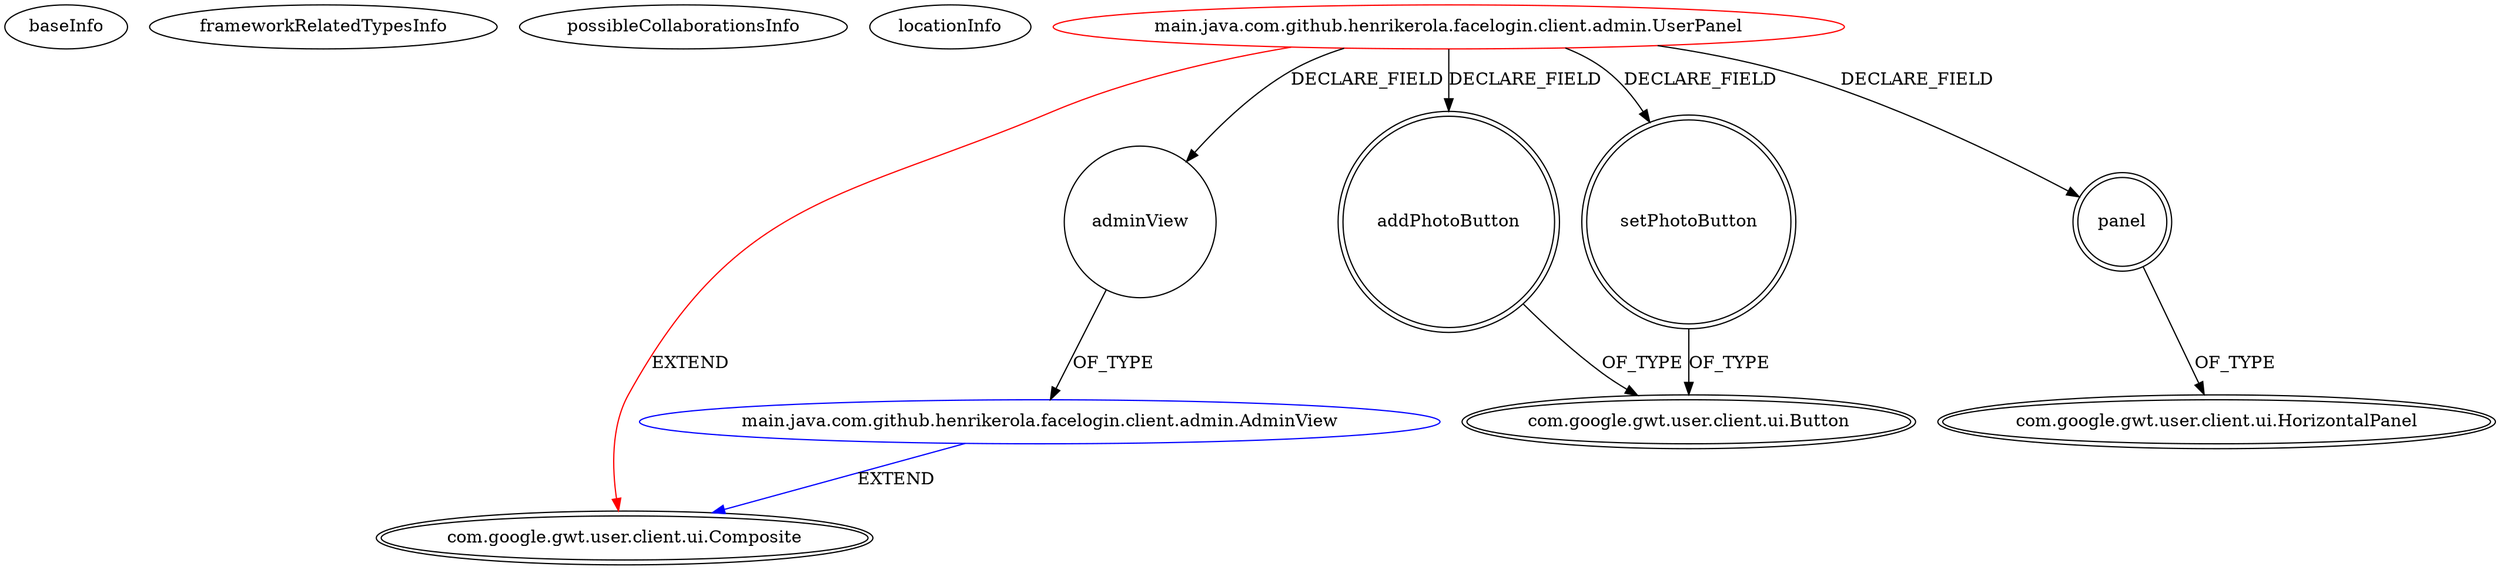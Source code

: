 digraph {
baseInfo[graphId=1390,category="extension_graph",isAnonymous=false,possibleRelation=true]
frameworkRelatedTypesInfo[0="com.google.gwt.user.client.ui.Composite"]
possibleCollaborationsInfo[0="1390~FIELD_DECLARATION-~com.google.gwt.user.client.ui.Composite ~com.google.gwt.user.client.ui.Composite ~false~false"]
locationInfo[projectName="henrikerola-FaceLogin",filePath="/henrikerola-FaceLogin/FaceLogin-master/src/main/java/com/github/henrikerola/facelogin/client/admin/UserPanel.java",contextSignature="UserPanel",graphId="1390"]
0[label="main.java.com.github.henrikerola.facelogin.client.admin.UserPanel",vertexType="ROOT_CLIENT_CLASS_DECLARATION",isFrameworkType=false,color=red]
1[label="com.google.gwt.user.client.ui.Composite",vertexType="FRAMEWORK_CLASS_TYPE",isFrameworkType=true,peripheries=2]
2[label="addPhotoButton",vertexType="FIELD_DECLARATION",isFrameworkType=true,peripheries=2,shape=circle]
3[label="com.google.gwt.user.client.ui.Button",vertexType="FRAMEWORK_CLASS_TYPE",isFrameworkType=true,peripheries=2]
4[label="adminView",vertexType="FIELD_DECLARATION",isFrameworkType=false,shape=circle]
5[label="main.java.com.github.henrikerola.facelogin.client.admin.AdminView",vertexType="REFERENCE_CLIENT_CLASS_DECLARATION",isFrameworkType=false,color=blue]
7[label="panel",vertexType="FIELD_DECLARATION",isFrameworkType=true,peripheries=2,shape=circle]
8[label="com.google.gwt.user.client.ui.HorizontalPanel",vertexType="FRAMEWORK_CLASS_TYPE",isFrameworkType=true,peripheries=2]
9[label="setPhotoButton",vertexType="FIELD_DECLARATION",isFrameworkType=true,peripheries=2,shape=circle]
0->1[label="EXTEND",color=red]
0->2[label="DECLARE_FIELD"]
2->3[label="OF_TYPE"]
0->4[label="DECLARE_FIELD"]
5->1[label="EXTEND",color=blue]
4->5[label="OF_TYPE"]
0->7[label="DECLARE_FIELD"]
7->8[label="OF_TYPE"]
0->9[label="DECLARE_FIELD"]
9->3[label="OF_TYPE"]
}
